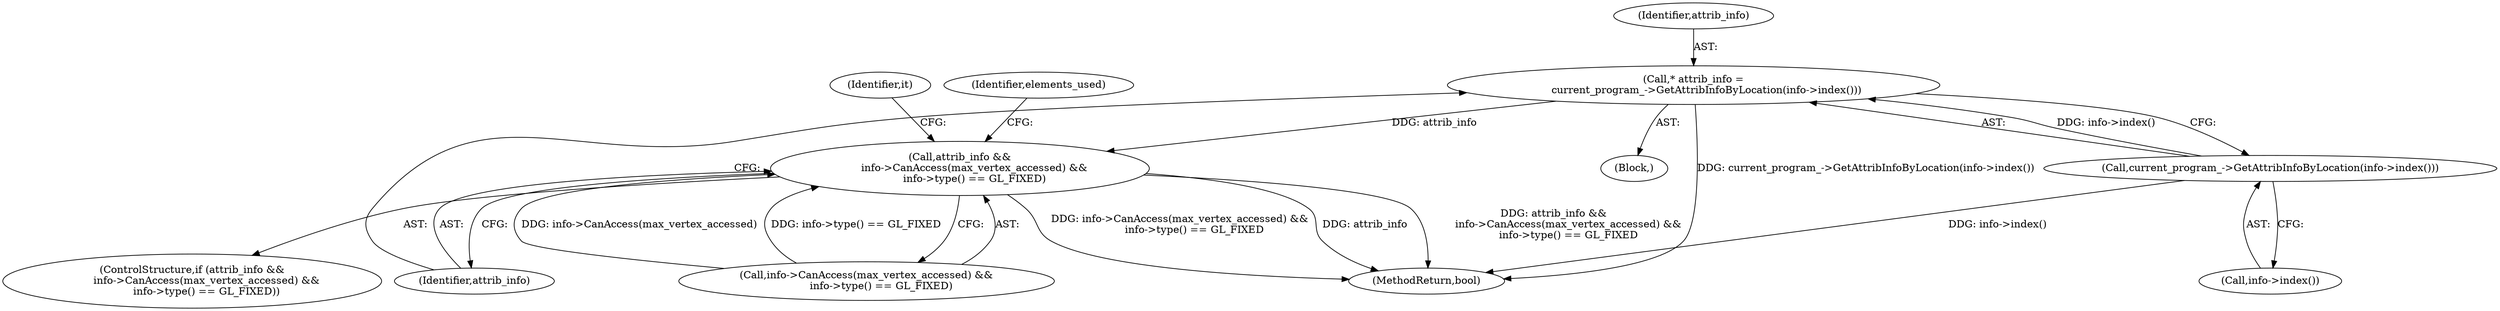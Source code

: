 digraph "0_Chrome_c13e1da62b5f5f0e6fe8c1f769a5a28415415244_2@pointer" {
"1000164" [label="(Call,* attrib_info =\n        current_program_->GetAttribInfoByLocation(info->index()))"];
"1000166" [label="(Call,current_program_->GetAttribInfoByLocation(info->index()))"];
"1000169" [label="(Call,attrib_info &&\n         info->CanAccess(max_vertex_accessed) &&\n         info->type() == GL_FIXED)"];
"1000166" [label="(Call,current_program_->GetAttribInfoByLocation(info->index()))"];
"1000365" [label="(MethodReturn,bool)"];
"1000164" [label="(Call,* attrib_info =\n        current_program_->GetAttribInfoByLocation(info->index()))"];
"1000170" [label="(Identifier,attrib_info)"];
"1000156" [label="(Identifier,it)"];
"1000167" [label="(Call,info->index())"];
"1000168" [label="(ControlStructure,if (attrib_info &&\n         info->CanAccess(max_vertex_accessed) &&\n         info->type() == GL_FIXED))"];
"1000171" [label="(Call,info->CanAccess(max_vertex_accessed) &&\n         info->type() == GL_FIXED)"];
"1000169" [label="(Call,attrib_info &&\n         info->CanAccess(max_vertex_accessed) &&\n         info->type() == GL_FIXED)"];
"1000157" [label="(Block,)"];
"1000165" [label="(Identifier,attrib_info)"];
"1000180" [label="(Identifier,elements_used)"];
"1000164" -> "1000157"  [label="AST: "];
"1000164" -> "1000166"  [label="CFG: "];
"1000165" -> "1000164"  [label="AST: "];
"1000166" -> "1000164"  [label="AST: "];
"1000170" -> "1000164"  [label="CFG: "];
"1000164" -> "1000365"  [label="DDG: current_program_->GetAttribInfoByLocation(info->index())"];
"1000166" -> "1000164"  [label="DDG: info->index()"];
"1000164" -> "1000169"  [label="DDG: attrib_info"];
"1000166" -> "1000167"  [label="CFG: "];
"1000167" -> "1000166"  [label="AST: "];
"1000166" -> "1000365"  [label="DDG: info->index()"];
"1000169" -> "1000168"  [label="AST: "];
"1000169" -> "1000170"  [label="CFG: "];
"1000169" -> "1000171"  [label="CFG: "];
"1000170" -> "1000169"  [label="AST: "];
"1000171" -> "1000169"  [label="AST: "];
"1000180" -> "1000169"  [label="CFG: "];
"1000156" -> "1000169"  [label="CFG: "];
"1000169" -> "1000365"  [label="DDG: attrib_info &&\n         info->CanAccess(max_vertex_accessed) &&\n         info->type() == GL_FIXED"];
"1000169" -> "1000365"  [label="DDG: info->CanAccess(max_vertex_accessed) &&\n         info->type() == GL_FIXED"];
"1000169" -> "1000365"  [label="DDG: attrib_info"];
"1000171" -> "1000169"  [label="DDG: info->CanAccess(max_vertex_accessed)"];
"1000171" -> "1000169"  [label="DDG: info->type() == GL_FIXED"];
}
